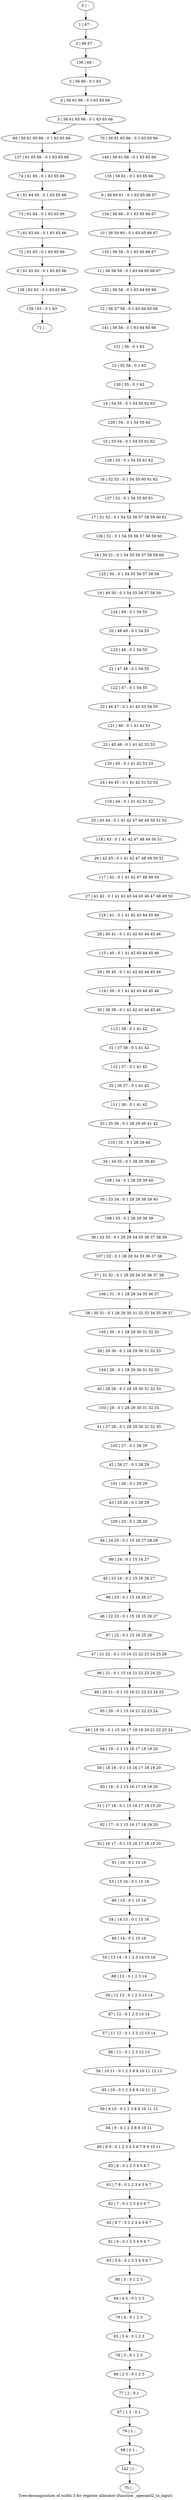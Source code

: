 digraph G {
graph [label="Tree-decomposition of width 3 for register allocator (function _operand2_to_input)"]
0[label="0 | : "];
1[label="1 | 67 : "];
2[label="2 | 66 67 : "];
3[label="3 | 56 66 : 0 1 63 "];
4[label="4 | 56 61 66 : 0 1 63 65 66 "];
5[label="5 | 56 61 65 66 : 0 1 63 65 66 "];
6[label="6 | 61 64 65 : 0 1 63 65 66 "];
7[label="7 | 61 63 64 : 0 1 63 65 66 "];
8[label="8 | 61 62 63 : 0 1 63 65 66 "];
9[label="9 | 56 60 61 : 0 1 63 65 66 67 "];
10[label="10 | 56 59 60 : 0 1 63 65 66 67 "];
11[label="11 | 56 58 59 : 0 1 63 64 65 66 67 "];
12[label="12 | 56 57 58 : 0 1 63 64 65 66 "];
13[label="13 | 55 56 : 0 1 63 "];
14[label="14 | 54 55 : 0 1 54 55 62 63 "];
15[label="15 | 53 54 : 0 1 54 55 61 62 "];
16[label="16 | 52 53 : 0 1 54 55 60 61 62 "];
17[label="17 | 51 52 : 0 1 54 55 56 57 58 59 60 61 "];
18[label="18 | 50 51 : 0 1 54 55 56 57 58 59 60 "];
19[label="19 | 49 50 : 0 1 54 55 56 57 58 59 "];
20[label="20 | 48 49 : 0 1 54 55 "];
21[label="21 | 47 48 : 0 1 54 55 "];
22[label="22 | 46 47 : 0 1 41 42 53 54 55 "];
23[label="23 | 45 46 : 0 1 41 42 52 53 "];
24[label="24 | 44 45 : 0 1 41 42 51 52 53 "];
25[label="25 | 43 44 : 0 1 41 42 47 48 49 50 51 52 "];
26[label="26 | 42 43 : 0 1 41 42 47 48 49 50 51 "];
27[label="27 | 41 42 : 0 1 41 42 43 44 45 46 47 48 49 50 "];
28[label="28 | 40 41 : 0 1 41 42 43 44 45 46 "];
29[label="29 | 39 40 : 0 1 41 42 43 44 45 46 "];
30[label="30 | 38 39 : 0 1 41 42 43 44 45 46 "];
31[label="31 | 37 38 : 0 1 41 42 "];
32[label="32 | 36 37 : 0 1 41 42 "];
33[label="33 | 35 36 : 0 1 28 29 40 41 42 "];
34[label="34 | 34 35 : 0 1 28 29 39 40 "];
35[label="35 | 33 34 : 0 1 28 29 38 39 40 "];
36[label="36 | 32 33 : 0 1 28 29 34 35 36 37 38 39 "];
37[label="37 | 31 32 : 0 1 28 29 34 35 36 37 38 "];
38[label="38 | 30 31 : 0 1 28 29 30 31 32 33 34 35 36 37 "];
39[label="39 | 29 30 : 0 1 28 29 30 31 32 33 "];
40[label="40 | 28 29 : 0 1 28 29 30 31 32 33 "];
41[label="41 | 27 28 : 0 1 28 29 30 31 32 33 "];
42[label="42 | 26 27 : 0 1 28 29 "];
43[label="43 | 25 26 : 0 1 28 29 "];
44[label="44 | 24 25 : 0 1 15 16 27 28 29 "];
45[label="45 | 23 24 : 0 1 15 16 26 27 "];
46[label="46 | 22 23 : 0 1 15 16 25 26 27 "];
47[label="47 | 21 22 : 0 1 15 16 21 22 23 24 25 26 "];
48[label="48 | 20 21 : 0 1 15 16 21 22 23 24 25 "];
49[label="49 | 19 20 : 0 1 15 16 17 18 19 20 21 22 23 24 "];
50[label="50 | 18 19 : 0 1 15 16 17 18 19 20 "];
51[label="51 | 17 18 : 0 1 15 16 17 18 19 20 "];
52[label="52 | 16 17 : 0 1 15 16 17 18 19 20 "];
53[label="53 | 15 16 : 0 1 15 16 "];
54[label="54 | 14 15 : 0 1 15 16 "];
55[label="55 | 13 14 : 0 1 2 3 14 15 16 "];
56[label="56 | 12 13 : 0 1 2 3 13 14 "];
57[label="57 | 11 12 : 0 1 2 3 12 13 14 "];
58[label="58 | 10 11 : 0 1 2 3 8 9 10 11 12 13 "];
59[label="59 | 9 10 : 0 1 2 3 8 9 10 11 12 "];
60[label="60 | 8 9 : 0 1 2 3 4 5 6 7 8 9 10 11 "];
61[label="61 | 7 8 : 0 1 2 3 4 5 6 7 "];
62[label="62 | 6 7 : 0 1 2 3 4 5 6 7 "];
63[label="63 | 5 6 : 0 1 2 3 4 5 6 7 "];
64[label="64 | 4 5 : 0 1 2 3 "];
65[label="65 | 3 4 : 0 1 2 3 "];
66[label="66 | 2 3 : 0 1 2 3 "];
67[label="67 | 1 2 : 0 1 "];
68[label="68 | 0 1 : "];
69[label="69 | 56 61 65 66 : 0 1 63 65 66 "];
70[label="70 | 56 61 65 66 : 0 1 63 65 66 "];
71[label="71 | : "];
72[label="72 | 61 63 : 0 1 63 65 66 "];
73[label="73 | 61 64 : 0 1 63 65 66 "];
74[label="74 | 61 65 : 0 1 63 65 66 "];
75[label="75 | : "];
76[label="76 | 1 : "];
77[label="77 | 2 : 0 1 "];
78[label="78 | 3 : 0 1 2 3 "];
79[label="79 | 4 : 0 1 2 3 "];
80[label="80 | 5 : 0 1 2 3 "];
81[label="81 | 6 : 0 1 2 3 4 5 6 7 "];
82[label="82 | 7 : 0 1 2 3 4 5 6 7 "];
83[label="83 | 8 : 0 1 2 3 4 5 6 7 "];
84[label="84 | 9 : 0 1 2 3 8 9 10 11 "];
85[label="85 | 10 : 0 1 2 3 8 9 10 11 12 "];
86[label="86 | 11 : 0 1 2 3 12 13 "];
87[label="87 | 12 : 0 1 2 3 13 14 "];
88[label="88 | 13 : 0 1 2 3 14 "];
89[label="89 | 14 : 0 1 15 16 "];
90[label="90 | 15 : 0 1 15 16 "];
91[label="91 | 16 : 0 1 15 16 "];
92[label="92 | 17 : 0 1 15 16 17 18 19 20 "];
93[label="93 | 18 : 0 1 15 16 17 18 19 20 "];
94[label="94 | 19 : 0 1 15 16 17 18 19 20 "];
95[label="95 | 20 : 0 1 15 16 21 22 23 24 "];
96[label="96 | 21 : 0 1 15 16 21 22 23 24 25 "];
97[label="97 | 22 : 0 1 15 16 25 26 "];
98[label="98 | 23 : 0 1 15 16 26 27 "];
99[label="99 | 24 : 0 1 15 16 27 "];
100[label="100 | 25 : 0 1 28 29 "];
101[label="101 | 26 : 0 1 28 29 "];
102[label="102 | 27 : 0 1 28 29 "];
103[label="103 | 28 : 0 1 28 29 30 31 32 33 "];
104[label="104 | 29 : 0 1 28 29 30 31 32 33 "];
105[label="105 | 30 : 0 1 28 29 30 31 32 33 "];
106[label="106 | 31 : 0 1 28 29 34 35 36 37 "];
107[label="107 | 32 : 0 1 28 29 34 35 36 37 38 "];
108[label="108 | 33 : 0 1 28 29 38 39 "];
109[label="109 | 34 : 0 1 28 29 39 40 "];
110[label="110 | 35 : 0 1 28 29 40 "];
111[label="111 | 36 : 0 1 41 42 "];
112[label="112 | 37 : 0 1 41 42 "];
113[label="113 | 38 : 0 1 41 42 "];
114[label="114 | 39 : 0 1 41 42 43 44 45 46 "];
115[label="115 | 40 : 0 1 41 42 43 44 45 46 "];
116[label="116 | 41 : 0 1 41 42 43 44 45 46 "];
117[label="117 | 42 : 0 1 41 42 47 48 49 50 "];
118[label="118 | 43 : 0 1 41 42 47 48 49 50 51 "];
119[label="119 | 44 : 0 1 41 42 51 52 "];
120[label="120 | 45 : 0 1 41 42 52 53 "];
121[label="121 | 46 : 0 1 41 42 53 "];
122[label="122 | 47 : 0 1 54 55 "];
123[label="123 | 48 : 0 1 54 55 "];
124[label="124 | 49 : 0 1 54 55 "];
125[label="125 | 50 : 0 1 54 55 56 57 58 59 "];
126[label="126 | 51 : 0 1 54 55 56 57 58 59 60 "];
127[label="127 | 52 : 0 1 54 55 60 61 "];
128[label="128 | 53 : 0 1 54 55 61 62 "];
129[label="129 | 54 : 0 1 54 55 62 "];
130[label="130 | 55 : 0 1 63 "];
131[label="131 | 56 : 0 1 63 "];
132[label="132 | 56 58 : 0 1 63 64 65 66 "];
133[label="133 | 56 59 : 0 1 63 65 66 67 "];
134[label="134 | 56 60 : 0 1 63 65 66 67 "];
135[label="135 | 56 61 : 0 1 63 65 66 "];
136[label="136 | 66 : "];
137[label="137 | 61 65 66 : 0 1 63 65 66 "];
138[label="138 | 62 63 : 0 1 63 65 66 "];
139[label="139 | 63 : 0 1 63 "];
140[label="140 | 56 61 66 : 0 1 63 65 66 "];
141[label="141 | 56 58 : 0 1 63 64 65 66 "];
142[label="142 | 1 : "];
0->1 ;
1->2 ;
3->4 ;
4->5 ;
5->69 ;
5->70 ;
72->8 ;
7->72 ;
73->7 ;
6->73 ;
74->6 ;
76->68 ;
67->76 ;
77->67 ;
66->77 ;
78->66 ;
65->78 ;
79->65 ;
64->79 ;
80->64 ;
63->80 ;
81->63 ;
62->81 ;
82->62 ;
61->82 ;
83->61 ;
60->83 ;
84->60 ;
59->84 ;
85->59 ;
58->85 ;
86->58 ;
57->86 ;
87->57 ;
56->87 ;
88->56 ;
55->88 ;
89->55 ;
54->89 ;
90->54 ;
53->90 ;
91->53 ;
52->91 ;
92->52 ;
51->92 ;
93->51 ;
50->93 ;
94->50 ;
49->94 ;
95->49 ;
48->95 ;
96->48 ;
47->96 ;
97->47 ;
46->97 ;
98->46 ;
45->98 ;
99->45 ;
44->99 ;
100->44 ;
43->100 ;
101->43 ;
42->101 ;
102->42 ;
41->102 ;
103->41 ;
40->103 ;
104->40 ;
39->104 ;
105->39 ;
38->105 ;
106->38 ;
37->106 ;
107->37 ;
36->107 ;
108->36 ;
35->108 ;
109->35 ;
34->109 ;
110->34 ;
33->110 ;
111->33 ;
32->111 ;
112->32 ;
31->112 ;
113->31 ;
30->113 ;
114->30 ;
29->114 ;
115->29 ;
28->115 ;
116->28 ;
27->116 ;
117->27 ;
26->117 ;
118->26 ;
25->118 ;
119->25 ;
24->119 ;
120->24 ;
23->120 ;
121->23 ;
22->121 ;
122->22 ;
21->122 ;
123->21 ;
20->123 ;
124->20 ;
19->124 ;
125->19 ;
18->125 ;
126->18 ;
17->126 ;
127->17 ;
16->127 ;
128->16 ;
15->128 ;
129->15 ;
14->129 ;
130->14 ;
13->130 ;
131->13 ;
132->12 ;
11->132 ;
133->11 ;
10->133 ;
134->10 ;
9->134 ;
135->9 ;
136->3 ;
2->136 ;
137->74 ;
69->137 ;
8->138 ;
139->71 ;
138->139 ;
140->135 ;
70->140 ;
141->131 ;
12->141 ;
142->75 ;
68->142 ;
}
